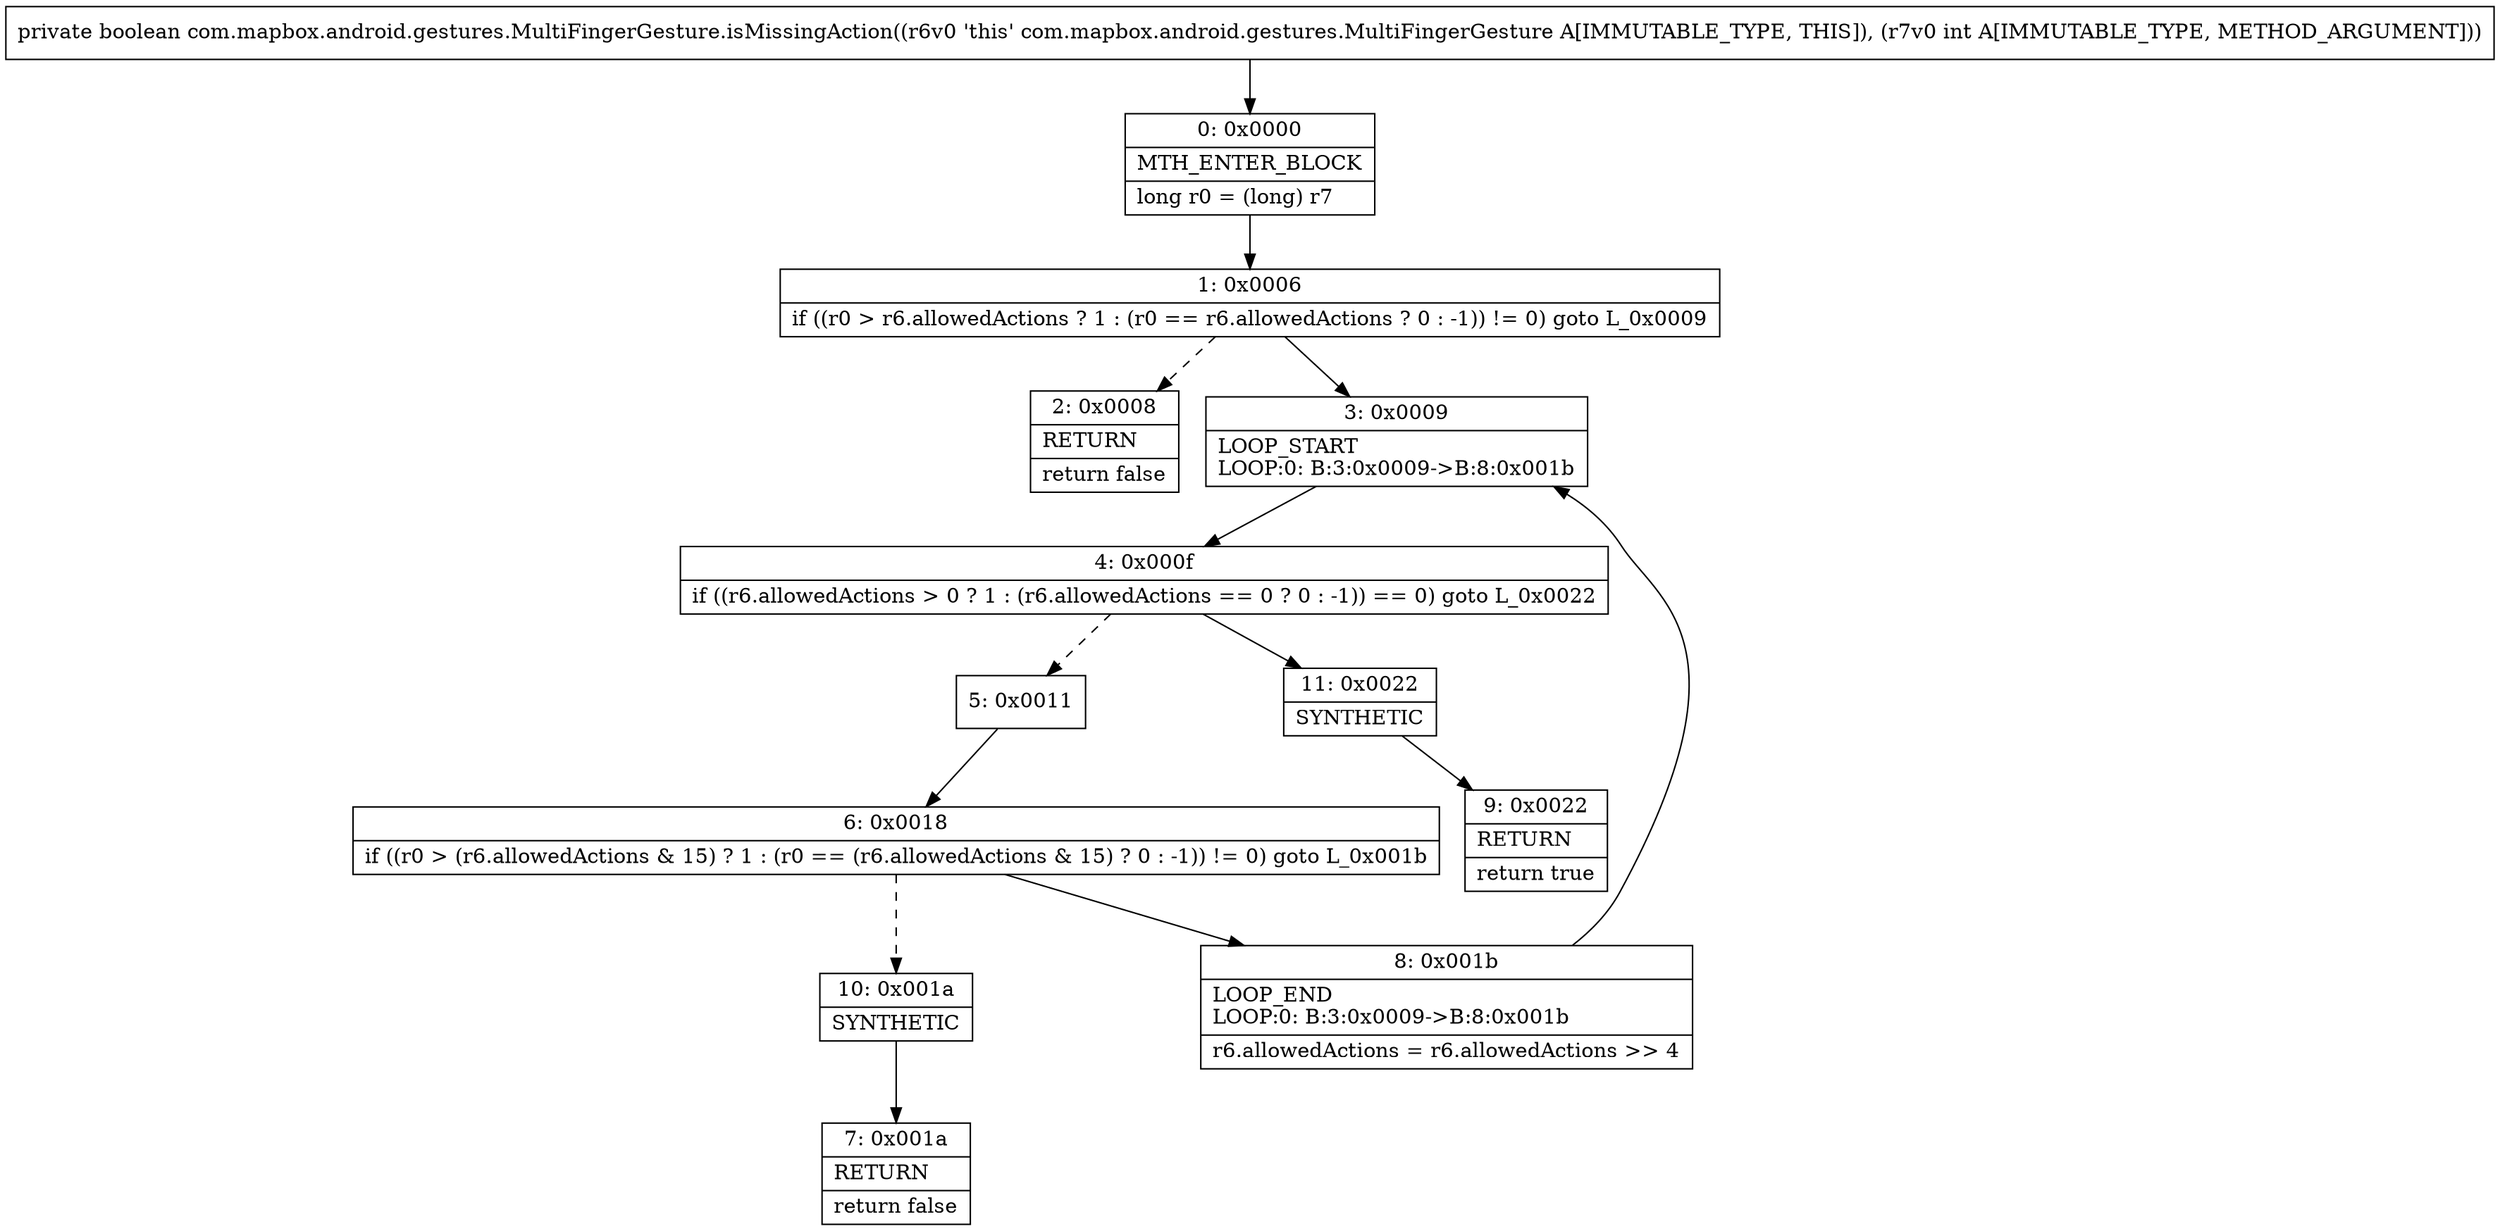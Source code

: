 digraph "CFG forcom.mapbox.android.gestures.MultiFingerGesture.isMissingAction(I)Z" {
Node_0 [shape=record,label="{0\:\ 0x0000|MTH_ENTER_BLOCK\l|long r0 = (long) r7\l}"];
Node_1 [shape=record,label="{1\:\ 0x0006|if ((r0 \> r6.allowedActions ? 1 : (r0 == r6.allowedActions ? 0 : \-1)) != 0) goto L_0x0009\l}"];
Node_2 [shape=record,label="{2\:\ 0x0008|RETURN\l|return false\l}"];
Node_3 [shape=record,label="{3\:\ 0x0009|LOOP_START\lLOOP:0: B:3:0x0009\-\>B:8:0x001b\l}"];
Node_4 [shape=record,label="{4\:\ 0x000f|if ((r6.allowedActions \> 0 ? 1 : (r6.allowedActions == 0 ? 0 : \-1)) == 0) goto L_0x0022\l}"];
Node_5 [shape=record,label="{5\:\ 0x0011}"];
Node_6 [shape=record,label="{6\:\ 0x0018|if ((r0 \> (r6.allowedActions & 15) ? 1 : (r0 == (r6.allowedActions & 15) ? 0 : \-1)) != 0) goto L_0x001b\l}"];
Node_7 [shape=record,label="{7\:\ 0x001a|RETURN\l|return false\l}"];
Node_8 [shape=record,label="{8\:\ 0x001b|LOOP_END\lLOOP:0: B:3:0x0009\-\>B:8:0x001b\l|r6.allowedActions = r6.allowedActions \>\> 4\l}"];
Node_9 [shape=record,label="{9\:\ 0x0022|RETURN\l|return true\l}"];
Node_10 [shape=record,label="{10\:\ 0x001a|SYNTHETIC\l}"];
Node_11 [shape=record,label="{11\:\ 0x0022|SYNTHETIC\l}"];
MethodNode[shape=record,label="{private boolean com.mapbox.android.gestures.MultiFingerGesture.isMissingAction((r6v0 'this' com.mapbox.android.gestures.MultiFingerGesture A[IMMUTABLE_TYPE, THIS]), (r7v0 int A[IMMUTABLE_TYPE, METHOD_ARGUMENT])) }"];
MethodNode -> Node_0;
Node_0 -> Node_1;
Node_1 -> Node_2[style=dashed];
Node_1 -> Node_3;
Node_3 -> Node_4;
Node_4 -> Node_5[style=dashed];
Node_4 -> Node_11;
Node_5 -> Node_6;
Node_6 -> Node_8;
Node_6 -> Node_10[style=dashed];
Node_8 -> Node_3;
Node_10 -> Node_7;
Node_11 -> Node_9;
}

